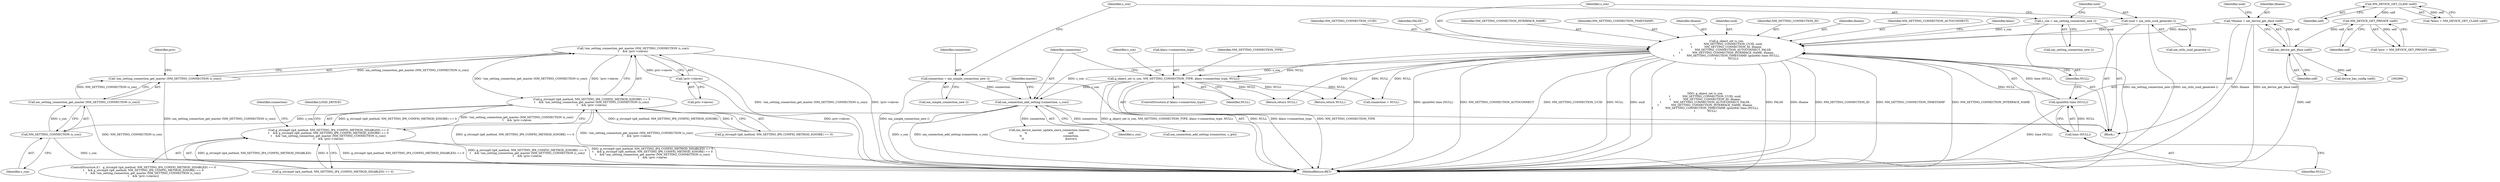 digraph "0_NetworkManager_d5fc88e573fa58b93034b04d35a2454f5d28cad9@API" {
"1003103" [label="(Call,!nm_setting_connection_get_master (NM_SETTING_CONNECTION (s_con))\n\t    && !priv->slaves)"];
"1003104" [label="(Call,!nm_setting_connection_get_master (NM_SETTING_CONNECTION (s_con)))"];
"1003105" [label="(Call,nm_setting_connection_get_master (NM_SETTING_CONNECTION (s_con)))"];
"1003106" [label="(Call,NM_SETTING_CONNECTION (s_con))"];
"1003005" [label="(Call,nm_connection_add_setting (connection, s_con))"];
"1002969" [label="(Call,connection = nm_simple_connection_new ())"];
"1002978" [label="(Call,g_object_set (s_con,\n\t              NM_SETTING_CONNECTION_UUID, uuid,\n\t              NM_SETTING_CONNECTION_ID, ifname,\n\t              NM_SETTING_CONNECTION_AUTOCONNECT, FALSE,\n\t              NM_SETTING_CONNECTION_INTERFACE_NAME, ifname,\n\t              NM_SETTING_CONNECTION_TIMESTAMP, (guint64) time (NULL),\n\t              NULL))"];
"1002972" [label="(Call,s_con = nm_setting_connection_new ())"];
"1002975" [label="(Call,uuid = nm_utils_uuid_generate ())"];
"1002934" [label="(Call,*ifname = nm_device_get_iface (self))"];
"1002936" [label="(Call,nm_device_get_iface (self))"];
"1002931" [label="(Call,NM_DEVICE_GET_PRIVATE (self))"];
"1002926" [label="(Call,NM_DEVICE_GET_CLASS (self))"];
"1002989" [label="(Call,(guint64) time (NULL))"];
"1002991" [label="(Call,time (NULL))"];
"1002998" [label="(Call,g_object_set (s_con, NM_SETTING_CONNECTION_TYPE, klass->connection_type, NULL))"];
"1003108" [label="(Call,!priv->slaves)"];
"1003097" [label="(Call,g_strcmp0 (ip6_method, NM_SETTING_IP6_CONFIG_METHOD_IGNORE) == 0\n\t    && !nm_setting_connection_get_master (NM_SETTING_CONNECTION (s_con))\n\t    && !priv->slaves)"];
"1003091" [label="(Call,g_strcmp0 (ip4_method, NM_SETTING_IP4_CONFIG_METHOD_DISABLED) == 0\n\t    && g_strcmp0 (ip6_method, NM_SETTING_IP6_CONFIG_METHOD_IGNORE) == 0\n\t    && !nm_setting_connection_get_master (NM_SETTING_CONNECTION (s_con))\n\t    && !priv->slaves)"];
"1003104" [label="(Call,!nm_setting_connection_get_master (NM_SETTING_CONNECTION (s_con)))"];
"1002998" [label="(Call,g_object_set (s_con, NM_SETTING_CONNECTION_TYPE, klass->connection_type, NULL))"];
"1002931" [label="(Call,NM_DEVICE_GET_PRIVATE (self))"];
"1003097" [label="(Call,g_strcmp0 (ip6_method, NM_SETTING_IP6_CONFIG_METHOD_IGNORE) == 0\n\t    && !nm_setting_connection_get_master (NM_SETTING_CONNECTION (s_con))\n\t    && !priv->slaves)"];
"1003098" [label="(Call,g_strcmp0 (ip6_method, NM_SETTING_IP6_CONFIG_METHOD_IGNORE) == 0)"];
"1002922" [label="(Block,)"];
"1002991" [label="(Call,time (NULL))"];
"1003078" [label="(Return,return NULL;)"];
"1002999" [label="(Identifier,s_con)"];
"1003091" [label="(Call,g_strcmp0 (ip4_method, NM_SETTING_IP4_CONFIG_METHOD_DISABLED) == 0\n\t    && g_strcmp0 (ip6_method, NM_SETTING_IP6_CONFIG_METHOD_IGNORE) == 0\n\t    && !nm_setting_connection_get_master (NM_SETTING_CONNECTION (s_con))\n\t    && !priv->slaves)"];
"1003006" [label="(Identifier,connection)"];
"1002936" [label="(Call,nm_device_get_iface (self))"];
"1003009" [label="(Identifier,master)"];
"1002986" [label="(Identifier,NM_SETTING_CONNECTION_INTERFACE_NAME)"];
"1002972" [label="(Call,s_con = nm_setting_connection_new ())"];
"1002978" [label="(Call,g_object_set (s_con,\n\t              NM_SETTING_CONNECTION_UUID, uuid,\n\t              NM_SETTING_CONNECTION_ID, ifname,\n\t              NM_SETTING_CONNECTION_AUTOCONNECT, FALSE,\n\t              NM_SETTING_CONNECTION_INTERFACE_NAME, ifname,\n\t              NM_SETTING_CONNECTION_TIMESTAMP, (guint64) time (NULL),\n\t              NULL))"];
"1003090" [label="(ControlStructure,if (   g_strcmp0 (ip4_method, NM_SETTING_IP4_CONFIG_METHOD_DISABLED) == 0\n\t    && g_strcmp0 (ip6_method, NM_SETTING_IP6_CONFIG_METHOD_IGNORE) == 0\n\t    && !nm_setting_connection_get_master (NM_SETTING_CONNECTION (s_con))\n\t    && !priv->slaves))"];
"1002976" [label="(Identifier,uuid)"];
"1003092" [label="(Call,g_strcmp0 (ip4_method, NM_SETTING_IP4_CONFIG_METHOD_DISABLED) == 0)"];
"1003110" [label="(Identifier,priv)"];
"1002927" [label="(Identifier,self)"];
"1002993" [label="(Identifier,NULL)"];
"1002969" [label="(Call,connection = nm_simple_connection_new ())"];
"1002988" [label="(Identifier,NM_SETTING_CONNECTION_TIMESTAMP)"];
"1002944" [label="(Identifier,uuid)"];
"1003118" [label="(Call,connection = NULL)"];
"1002937" [label="(Identifier,self)"];
"1002983" [label="(Identifier,ifname)"];
"1003122" [label="(Identifier,connection)"];
"1003004" [label="(Identifier,NULL)"];
"1003105" [label="(Call,nm_setting_connection_get_master (NM_SETTING_CONNECTION (s_con)))"];
"1002981" [label="(Identifier,uuid)"];
"1002994" [label="(ControlStructure,if (klass->connection_type))"];
"1002929" [label="(Call,*priv = NM_DEVICE_GET_PRIVATE (self))"];
"1003007" [label="(Identifier,s_con)"];
"1003035" [label="(Return,return NULL;)"];
"1002974" [label="(Call,nm_setting_connection_new ())"];
"1003001" [label="(Call,klass->connection_type)"];
"1002992" [label="(Identifier,NULL)"];
"1002996" [label="(Identifier,klass)"];
"1003103" [label="(Call,!nm_setting_connection_get_master (NM_SETTING_CONNECTION (s_con))\n\t    && !priv->slaves)"];
"1003005" [label="(Call,nm_connection_add_setting (connection, s_con))"];
"1002970" [label="(Identifier,connection)"];
"1002973" [label="(Identifier,s_con)"];
"1002935" [label="(Identifier,ifname)"];
"1002980" [label="(Identifier,NM_SETTING_CONNECTION_UUID)"];
"1002971" [label="(Call,nm_simple_connection_new ())"];
"1003045" [label="(Call,nm_connection_add_setting (connection, s_ip4))"];
"1002985" [label="(Identifier,FALSE)"];
"1002961" [label="(Call,device_has_config (self))"];
"1003106" [label="(Call,NM_SETTING_CONNECTION (s_con))"];
"1002975" [label="(Call,uuid = nm_utils_uuid_generate ())"];
"1002979" [label="(Identifier,s_con)"];
"1002977" [label="(Call,nm_utils_uuid_generate ())"];
"1003109" [label="(Call,priv->slaves)"];
"1002982" [label="(Identifier,NM_SETTING_CONNECTION_ID)"];
"1002932" [label="(Identifier,self)"];
"1002926" [label="(Call,NM_DEVICE_GET_CLASS (self))"];
"1003108" [label="(Call,!priv->slaves)"];
"1003013" [label="(Call,nm_device_master_update_slave_connection (master,\n\t\t                                               self,\n\t\t                                               connection,\n\t\t                                               &error))"];
"1002924" [label="(Call,*klass = NM_DEVICE_GET_CLASS (self))"];
"1003107" [label="(Identifier,s_con)"];
"1007368" [label="(MethodReturn,RET)"];
"1002987" [label="(Identifier,ifname)"];
"1002934" [label="(Call,*ifname = nm_device_get_iface (self))"];
"1003000" [label="(Identifier,NM_SETTING_CONNECTION_TYPE)"];
"1003114" [label="(Identifier,LOGD_DEVICE)"];
"1002984" [label="(Identifier,NM_SETTING_CONNECTION_AUTOCONNECT)"];
"1002989" [label="(Call,(guint64) time (NULL))"];
"1003103" -> "1003097"  [label="AST: "];
"1003103" -> "1003104"  [label="CFG: "];
"1003103" -> "1003108"  [label="CFG: "];
"1003104" -> "1003103"  [label="AST: "];
"1003108" -> "1003103"  [label="AST: "];
"1003097" -> "1003103"  [label="CFG: "];
"1003103" -> "1007368"  [label="DDG: !nm_setting_connection_get_master (NM_SETTING_CONNECTION (s_con))"];
"1003103" -> "1007368"  [label="DDG: !priv->slaves"];
"1003103" -> "1003097"  [label="DDG: !nm_setting_connection_get_master (NM_SETTING_CONNECTION (s_con))"];
"1003103" -> "1003097"  [label="DDG: !priv->slaves"];
"1003104" -> "1003103"  [label="DDG: nm_setting_connection_get_master (NM_SETTING_CONNECTION (s_con))"];
"1003108" -> "1003103"  [label="DDG: priv->slaves"];
"1003104" -> "1003105"  [label="CFG: "];
"1003105" -> "1003104"  [label="AST: "];
"1003110" -> "1003104"  [label="CFG: "];
"1003104" -> "1007368"  [label="DDG: nm_setting_connection_get_master (NM_SETTING_CONNECTION (s_con))"];
"1003105" -> "1003104"  [label="DDG: NM_SETTING_CONNECTION (s_con)"];
"1003105" -> "1003106"  [label="CFG: "];
"1003106" -> "1003105"  [label="AST: "];
"1003105" -> "1007368"  [label="DDG: NM_SETTING_CONNECTION (s_con)"];
"1003106" -> "1003105"  [label="DDG: s_con"];
"1003106" -> "1003107"  [label="CFG: "];
"1003107" -> "1003106"  [label="AST: "];
"1003106" -> "1007368"  [label="DDG: s_con"];
"1003005" -> "1003106"  [label="DDG: s_con"];
"1003005" -> "1002922"  [label="AST: "];
"1003005" -> "1003007"  [label="CFG: "];
"1003006" -> "1003005"  [label="AST: "];
"1003007" -> "1003005"  [label="AST: "];
"1003009" -> "1003005"  [label="CFG: "];
"1003005" -> "1007368"  [label="DDG: s_con"];
"1003005" -> "1007368"  [label="DDG: nm_connection_add_setting (connection, s_con)"];
"1002969" -> "1003005"  [label="DDG: connection"];
"1002978" -> "1003005"  [label="DDG: s_con"];
"1002998" -> "1003005"  [label="DDG: s_con"];
"1003005" -> "1003013"  [label="DDG: connection"];
"1003005" -> "1003045"  [label="DDG: connection"];
"1002969" -> "1002922"  [label="AST: "];
"1002969" -> "1002971"  [label="CFG: "];
"1002970" -> "1002969"  [label="AST: "];
"1002971" -> "1002969"  [label="AST: "];
"1002973" -> "1002969"  [label="CFG: "];
"1002969" -> "1007368"  [label="DDG: nm_simple_connection_new ()"];
"1002978" -> "1002922"  [label="AST: "];
"1002978" -> "1002993"  [label="CFG: "];
"1002979" -> "1002978"  [label="AST: "];
"1002980" -> "1002978"  [label="AST: "];
"1002981" -> "1002978"  [label="AST: "];
"1002982" -> "1002978"  [label="AST: "];
"1002983" -> "1002978"  [label="AST: "];
"1002984" -> "1002978"  [label="AST: "];
"1002985" -> "1002978"  [label="AST: "];
"1002986" -> "1002978"  [label="AST: "];
"1002987" -> "1002978"  [label="AST: "];
"1002988" -> "1002978"  [label="AST: "];
"1002989" -> "1002978"  [label="AST: "];
"1002993" -> "1002978"  [label="AST: "];
"1002996" -> "1002978"  [label="CFG: "];
"1002978" -> "1007368"  [label="DDG: NM_SETTING_CONNECTION_UUID"];
"1002978" -> "1007368"  [label="DDG: NULL"];
"1002978" -> "1007368"  [label="DDG: uuid"];
"1002978" -> "1007368"  [label="DDG: g_object_set (s_con,\n\t              NM_SETTING_CONNECTION_UUID, uuid,\n\t              NM_SETTING_CONNECTION_ID, ifname,\n\t              NM_SETTING_CONNECTION_AUTOCONNECT, FALSE,\n\t              NM_SETTING_CONNECTION_INTERFACE_NAME, ifname,\n\t              NM_SETTING_CONNECTION_TIMESTAMP, (guint64) time (NULL),\n\t              NULL)"];
"1002978" -> "1007368"  [label="DDG: FALSE"];
"1002978" -> "1007368"  [label="DDG: ifname"];
"1002978" -> "1007368"  [label="DDG: NM_SETTING_CONNECTION_ID"];
"1002978" -> "1007368"  [label="DDG: NM_SETTING_CONNECTION_TIMESTAMP"];
"1002978" -> "1007368"  [label="DDG: NM_SETTING_CONNECTION_INTERFACE_NAME"];
"1002978" -> "1007368"  [label="DDG: (guint64) time (NULL)"];
"1002978" -> "1007368"  [label="DDG: NM_SETTING_CONNECTION_AUTOCONNECT"];
"1002972" -> "1002978"  [label="DDG: s_con"];
"1002975" -> "1002978"  [label="DDG: uuid"];
"1002934" -> "1002978"  [label="DDG: ifname"];
"1002989" -> "1002978"  [label="DDG: time (NULL)"];
"1002991" -> "1002978"  [label="DDG: NULL"];
"1002978" -> "1002998"  [label="DDG: s_con"];
"1002978" -> "1002998"  [label="DDG: NULL"];
"1002978" -> "1003035"  [label="DDG: NULL"];
"1002978" -> "1003078"  [label="DDG: NULL"];
"1002978" -> "1003118"  [label="DDG: NULL"];
"1002972" -> "1002922"  [label="AST: "];
"1002972" -> "1002974"  [label="CFG: "];
"1002973" -> "1002972"  [label="AST: "];
"1002974" -> "1002972"  [label="AST: "];
"1002976" -> "1002972"  [label="CFG: "];
"1002972" -> "1007368"  [label="DDG: nm_setting_connection_new ()"];
"1002975" -> "1002922"  [label="AST: "];
"1002975" -> "1002977"  [label="CFG: "];
"1002976" -> "1002975"  [label="AST: "];
"1002977" -> "1002975"  [label="AST: "];
"1002979" -> "1002975"  [label="CFG: "];
"1002975" -> "1007368"  [label="DDG: nm_utils_uuid_generate ()"];
"1002934" -> "1002922"  [label="AST: "];
"1002934" -> "1002936"  [label="CFG: "];
"1002935" -> "1002934"  [label="AST: "];
"1002936" -> "1002934"  [label="AST: "];
"1002944" -> "1002934"  [label="CFG: "];
"1002934" -> "1007368"  [label="DDG: ifname"];
"1002934" -> "1007368"  [label="DDG: nm_device_get_iface (self)"];
"1002936" -> "1002934"  [label="DDG: self"];
"1002936" -> "1002937"  [label="CFG: "];
"1002937" -> "1002936"  [label="AST: "];
"1002936" -> "1007368"  [label="DDG: self"];
"1002931" -> "1002936"  [label="DDG: self"];
"1002936" -> "1002961"  [label="DDG: self"];
"1002931" -> "1002929"  [label="AST: "];
"1002931" -> "1002932"  [label="CFG: "];
"1002932" -> "1002931"  [label="AST: "];
"1002929" -> "1002931"  [label="CFG: "];
"1002931" -> "1002929"  [label="DDG: self"];
"1002926" -> "1002931"  [label="DDG: self"];
"1002926" -> "1002924"  [label="AST: "];
"1002926" -> "1002927"  [label="CFG: "];
"1002927" -> "1002926"  [label="AST: "];
"1002924" -> "1002926"  [label="CFG: "];
"1002926" -> "1002924"  [label="DDG: self"];
"1002989" -> "1002991"  [label="CFG: "];
"1002990" -> "1002989"  [label="AST: "];
"1002991" -> "1002989"  [label="AST: "];
"1002993" -> "1002989"  [label="CFG: "];
"1002989" -> "1007368"  [label="DDG: time (NULL)"];
"1002991" -> "1002989"  [label="DDG: NULL"];
"1002991" -> "1002992"  [label="CFG: "];
"1002992" -> "1002991"  [label="AST: "];
"1002998" -> "1002994"  [label="AST: "];
"1002998" -> "1003004"  [label="CFG: "];
"1002999" -> "1002998"  [label="AST: "];
"1003000" -> "1002998"  [label="AST: "];
"1003001" -> "1002998"  [label="AST: "];
"1003004" -> "1002998"  [label="AST: "];
"1003006" -> "1002998"  [label="CFG: "];
"1002998" -> "1007368"  [label="DDG: NM_SETTING_CONNECTION_TYPE"];
"1002998" -> "1007368"  [label="DDG: g_object_set (s_con, NM_SETTING_CONNECTION_TYPE, klass->connection_type, NULL)"];
"1002998" -> "1007368"  [label="DDG: NULL"];
"1002998" -> "1007368"  [label="DDG: klass->connection_type"];
"1002998" -> "1003035"  [label="DDG: NULL"];
"1002998" -> "1003078"  [label="DDG: NULL"];
"1002998" -> "1003118"  [label="DDG: NULL"];
"1003108" -> "1003109"  [label="CFG: "];
"1003109" -> "1003108"  [label="AST: "];
"1003108" -> "1007368"  [label="DDG: priv->slaves"];
"1003097" -> "1003091"  [label="AST: "];
"1003097" -> "1003098"  [label="CFG: "];
"1003098" -> "1003097"  [label="AST: "];
"1003091" -> "1003097"  [label="CFG: "];
"1003097" -> "1007368"  [label="DDG: g_strcmp0 (ip6_method, NM_SETTING_IP6_CONFIG_METHOD_IGNORE) == 0"];
"1003097" -> "1007368"  [label="DDG: !nm_setting_connection_get_master (NM_SETTING_CONNECTION (s_con))\n\t    && !priv->slaves"];
"1003097" -> "1003091"  [label="DDG: g_strcmp0 (ip6_method, NM_SETTING_IP6_CONFIG_METHOD_IGNORE) == 0"];
"1003097" -> "1003091"  [label="DDG: !nm_setting_connection_get_master (NM_SETTING_CONNECTION (s_con))\n\t    && !priv->slaves"];
"1003098" -> "1003097"  [label="DDG: g_strcmp0 (ip6_method, NM_SETTING_IP6_CONFIG_METHOD_IGNORE)"];
"1003098" -> "1003097"  [label="DDG: 0"];
"1003091" -> "1003090"  [label="AST: "];
"1003091" -> "1003092"  [label="CFG: "];
"1003092" -> "1003091"  [label="AST: "];
"1003114" -> "1003091"  [label="CFG: "];
"1003122" -> "1003091"  [label="CFG: "];
"1003091" -> "1007368"  [label="DDG: g_strcmp0 (ip4_method, NM_SETTING_IP4_CONFIG_METHOD_DISABLED) == 0\n\t    && g_strcmp0 (ip6_method, NM_SETTING_IP6_CONFIG_METHOD_IGNORE) == 0\n\t    && !nm_setting_connection_get_master (NM_SETTING_CONNECTION (s_con))\n\t    && !priv->slaves"];
"1003091" -> "1007368"  [label="DDG: g_strcmp0 (ip4_method, NM_SETTING_IP4_CONFIG_METHOD_DISABLED) == 0"];
"1003091" -> "1007368"  [label="DDG: g_strcmp0 (ip6_method, NM_SETTING_IP6_CONFIG_METHOD_IGNORE) == 0\n\t    && !nm_setting_connection_get_master (NM_SETTING_CONNECTION (s_con))\n\t    && !priv->slaves"];
"1003092" -> "1003091"  [label="DDG: g_strcmp0 (ip4_method, NM_SETTING_IP4_CONFIG_METHOD_DISABLED)"];
"1003092" -> "1003091"  [label="DDG: 0"];
}

